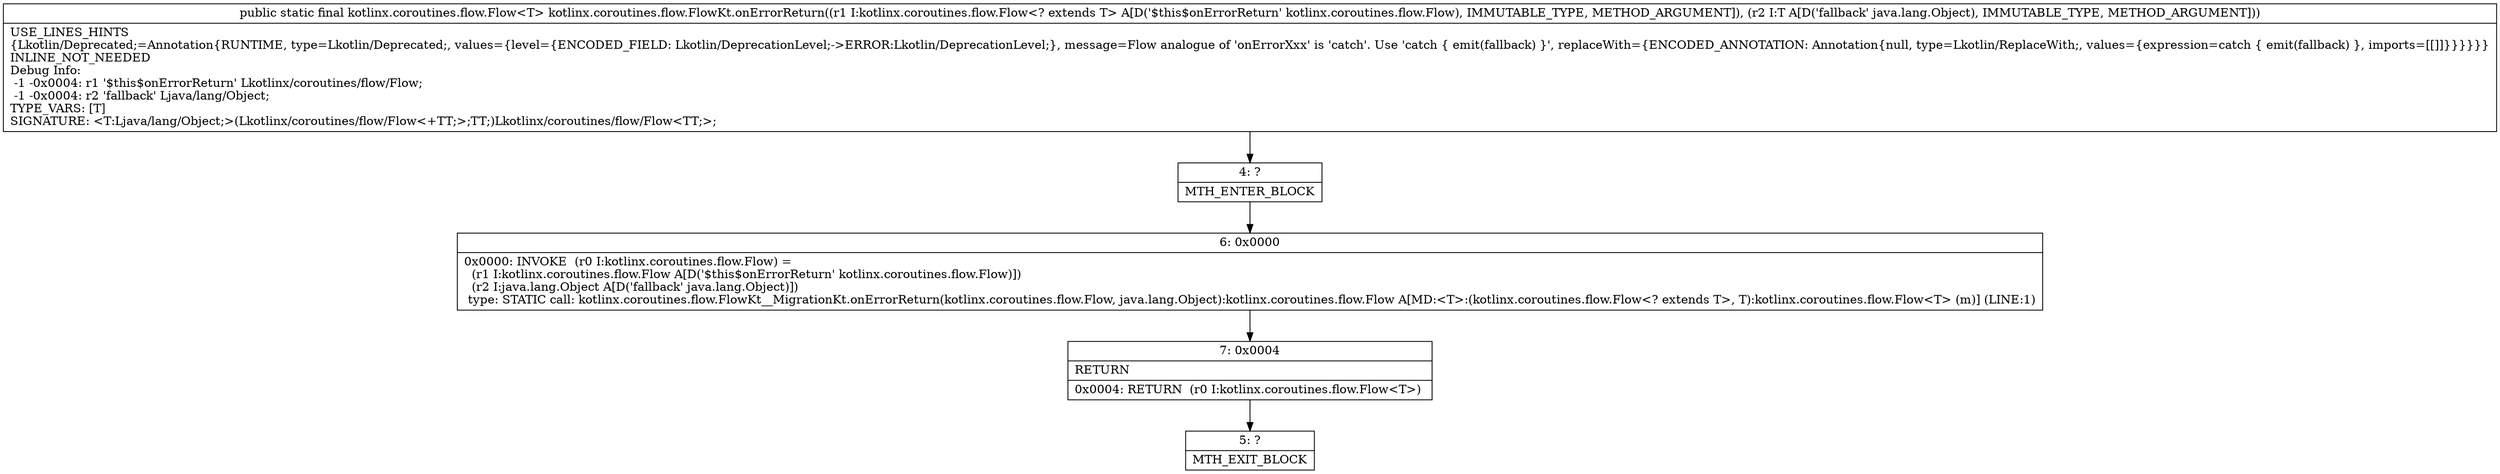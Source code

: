 digraph "CFG forkotlinx.coroutines.flow.FlowKt.onErrorReturn(Lkotlinx\/coroutines\/flow\/Flow;Ljava\/lang\/Object;)Lkotlinx\/coroutines\/flow\/Flow;" {
Node_4 [shape=record,label="{4\:\ ?|MTH_ENTER_BLOCK\l}"];
Node_6 [shape=record,label="{6\:\ 0x0000|0x0000: INVOKE  (r0 I:kotlinx.coroutines.flow.Flow) = \l  (r1 I:kotlinx.coroutines.flow.Flow A[D('$this$onErrorReturn' kotlinx.coroutines.flow.Flow)])\l  (r2 I:java.lang.Object A[D('fallback' java.lang.Object)])\l type: STATIC call: kotlinx.coroutines.flow.FlowKt__MigrationKt.onErrorReturn(kotlinx.coroutines.flow.Flow, java.lang.Object):kotlinx.coroutines.flow.Flow A[MD:\<T\>:(kotlinx.coroutines.flow.Flow\<? extends T\>, T):kotlinx.coroutines.flow.Flow\<T\> (m)] (LINE:1)\l}"];
Node_7 [shape=record,label="{7\:\ 0x0004|RETURN\l|0x0004: RETURN  (r0 I:kotlinx.coroutines.flow.Flow\<T\>) \l}"];
Node_5 [shape=record,label="{5\:\ ?|MTH_EXIT_BLOCK\l}"];
MethodNode[shape=record,label="{public static final kotlinx.coroutines.flow.Flow\<T\> kotlinx.coroutines.flow.FlowKt.onErrorReturn((r1 I:kotlinx.coroutines.flow.Flow\<? extends T\> A[D('$this$onErrorReturn' kotlinx.coroutines.flow.Flow), IMMUTABLE_TYPE, METHOD_ARGUMENT]), (r2 I:T A[D('fallback' java.lang.Object), IMMUTABLE_TYPE, METHOD_ARGUMENT]))  | USE_LINES_HINTS\l\{Lkotlin\/Deprecated;=Annotation\{RUNTIME, type=Lkotlin\/Deprecated;, values=\{level=\{ENCODED_FIELD: Lkotlin\/DeprecationLevel;\-\>ERROR:Lkotlin\/DeprecationLevel;\}, message=Flow analogue of 'onErrorXxx' is 'catch'. Use 'catch \{ emit(fallback) \}', replaceWith=\{ENCODED_ANNOTATION: Annotation\{null, type=Lkotlin\/ReplaceWith;, values=\{expression=catch \{ emit(fallback) \}, imports=[[]]\}\}\}\}\}\}\lINLINE_NOT_NEEDED\lDebug Info:\l  \-1 \-0x0004: r1 '$this$onErrorReturn' Lkotlinx\/coroutines\/flow\/Flow;\l  \-1 \-0x0004: r2 'fallback' Ljava\/lang\/Object;\lTYPE_VARS: [T]\lSIGNATURE: \<T:Ljava\/lang\/Object;\>(Lkotlinx\/coroutines\/flow\/Flow\<+TT;\>;TT;)Lkotlinx\/coroutines\/flow\/Flow\<TT;\>;\l}"];
MethodNode -> Node_4;Node_4 -> Node_6;
Node_6 -> Node_7;
Node_7 -> Node_5;
}

